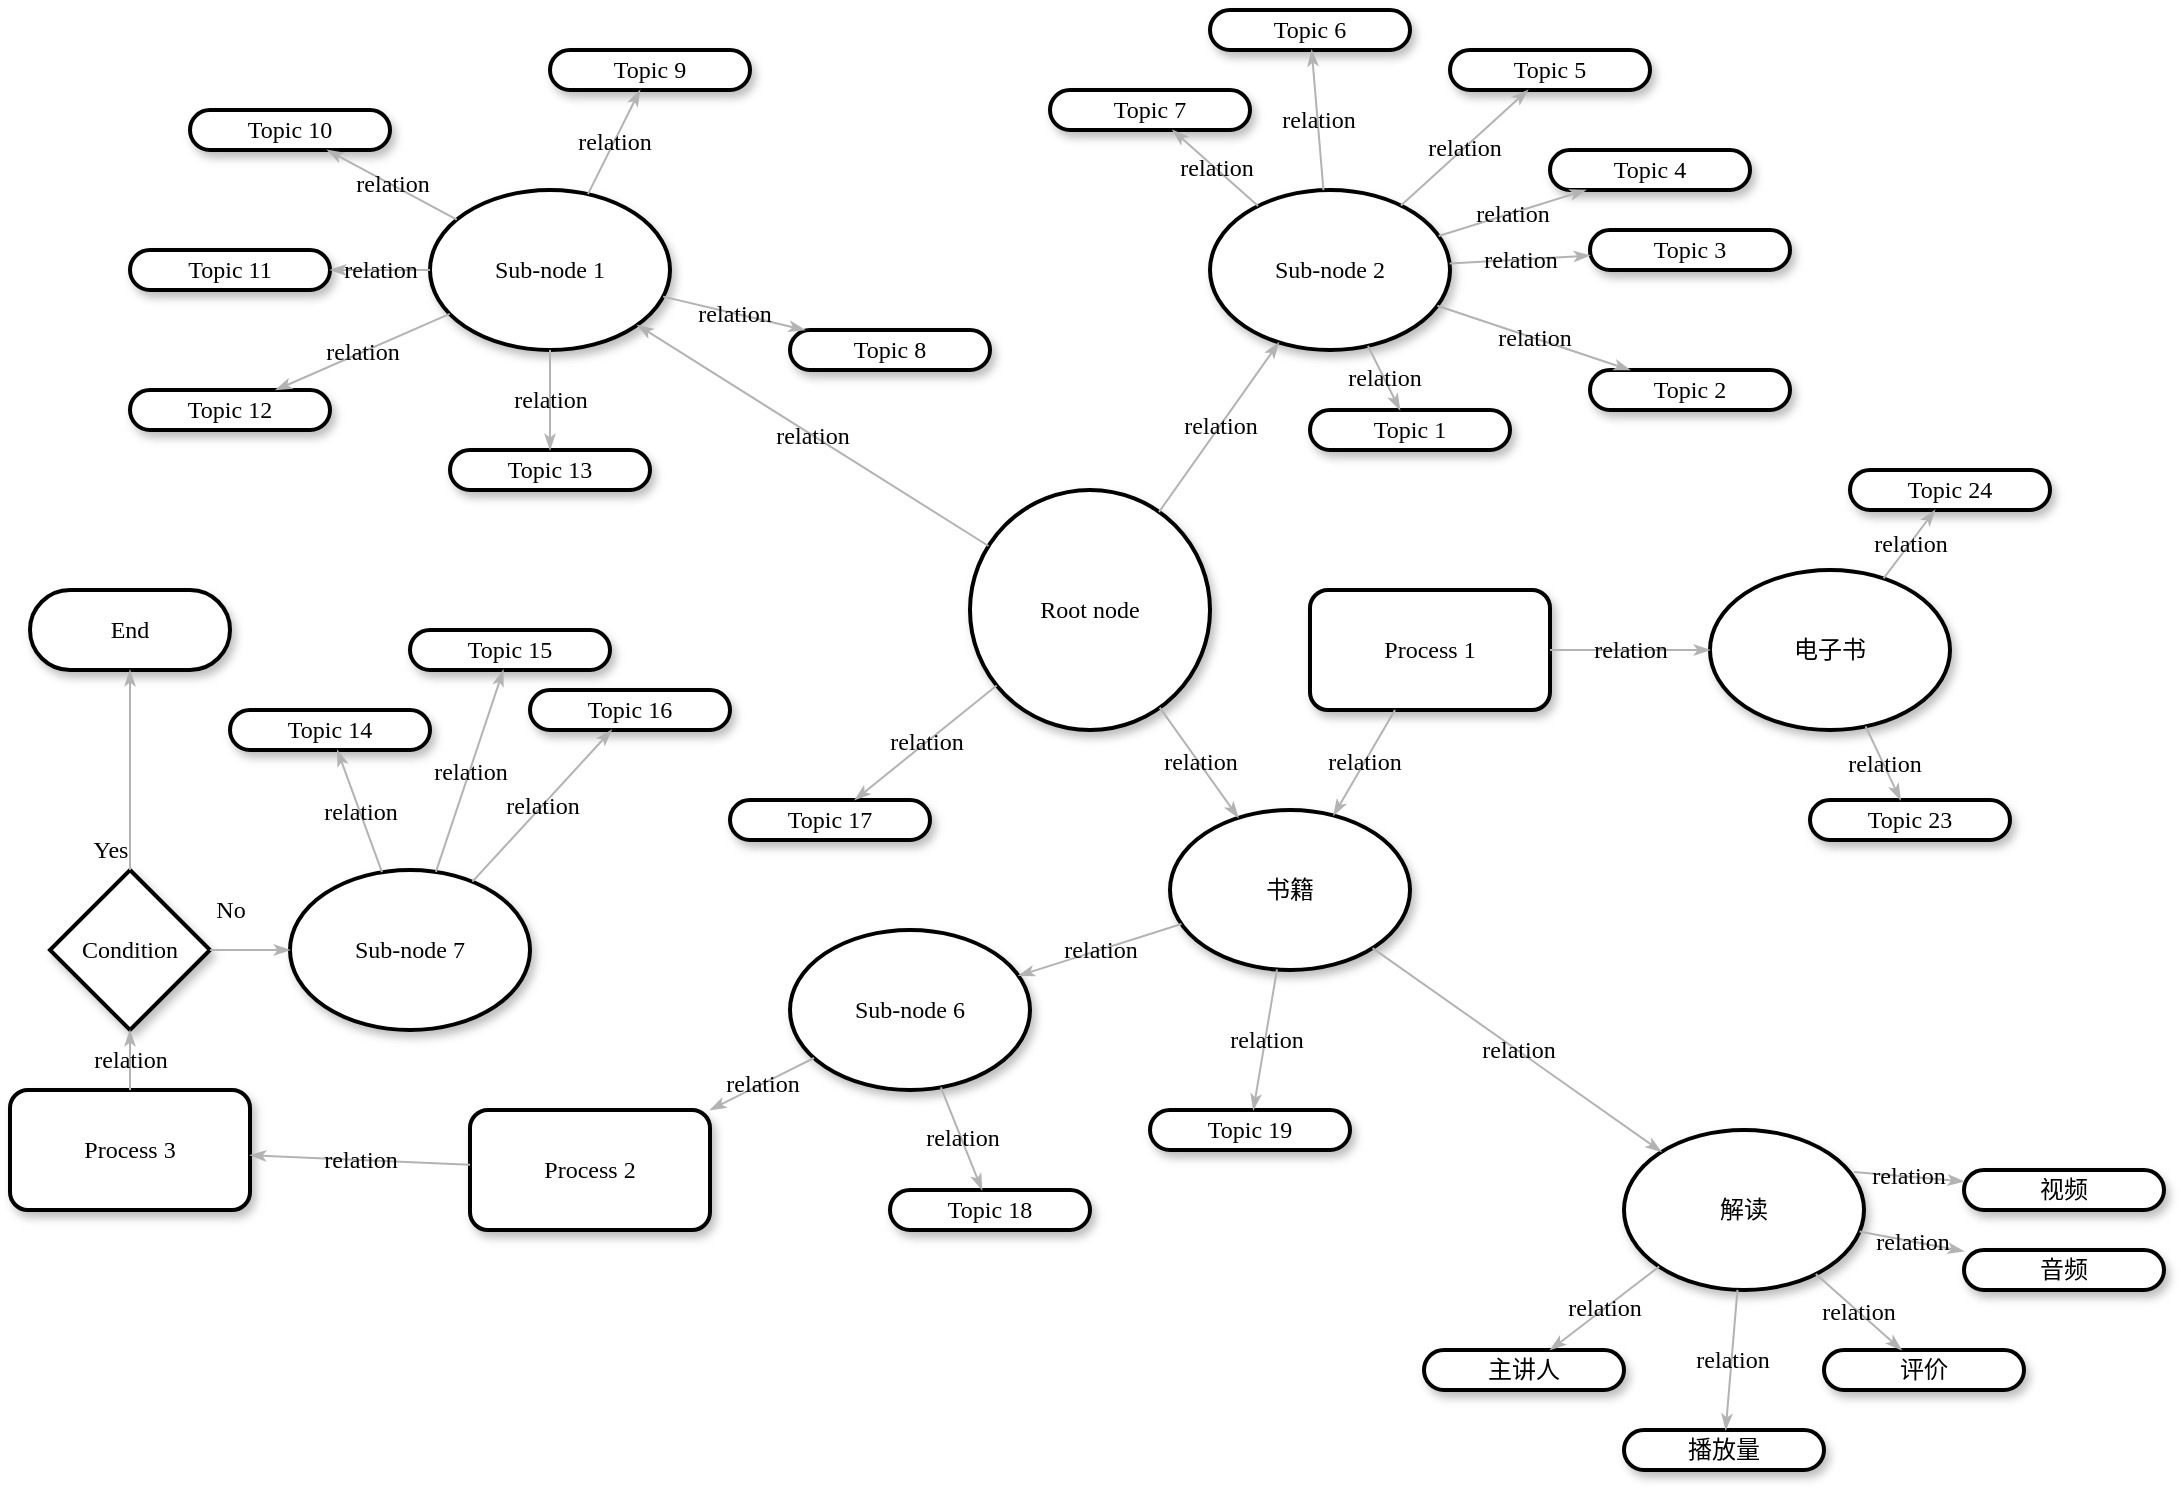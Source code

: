 <mxfile version="21.0.6" type="github" pages="2">
  <diagram name="第 1 页" id="LHGgT_KMwW7Ryz2qY2tI">
    <mxGraphModel dx="1306" dy="843" grid="1" gridSize="10" guides="1" tooltips="1" connect="1" arrows="1" fold="1" page="1" pageScale="1" pageWidth="827" pageHeight="1169" math="0" shadow="0">
      <root>
        <mxCell id="0" />
        <mxCell id="1" parent="0" />
        <mxCell id="oK9c064ExcJ41yOFLu6--1" value="&lt;span&gt;Topic 10&lt;/span&gt;" style="whiteSpace=wrap;html=1;rounded=1;shadow=1;comic=0;labelBackgroundColor=none;strokeWidth=2;fontFamily=Verdana;fontSize=12;align=center;arcSize=50;" vertex="1" parent="1">
          <mxGeometry x="110" y="270" width="100" height="20" as="geometry" />
        </mxCell>
        <mxCell id="oK9c064ExcJ41yOFLu6--2" value="Sub-node 1" style="ellipse;whiteSpace=wrap;html=1;rounded=1;shadow=1;comic=0;labelBackgroundColor=none;strokeWidth=2;fontFamily=Verdana;fontSize=12;align=center;" vertex="1" parent="1">
          <mxGeometry x="230" y="310" width="120" height="80" as="geometry" />
        </mxCell>
        <mxCell id="oK9c064ExcJ41yOFLu6--3" value="&lt;span&gt;Sub-node 2&lt;/span&gt;" style="ellipse;whiteSpace=wrap;html=1;rounded=1;shadow=1;comic=0;labelBackgroundColor=none;strokeWidth=2;fontFamily=Verdana;fontSize=12;align=center;" vertex="1" parent="1">
          <mxGeometry x="620" y="310" width="120" height="80" as="geometry" />
        </mxCell>
        <mxCell id="oK9c064ExcJ41yOFLu6--4" value="Root node" style="ellipse;whiteSpace=wrap;html=1;rounded=1;shadow=1;comic=0;labelBackgroundColor=none;strokeWidth=2;fontFamily=Verdana;fontSize=12;align=center;" vertex="1" parent="1">
          <mxGeometry x="500" y="460" width="120" height="120" as="geometry" />
        </mxCell>
        <mxCell id="oK9c064ExcJ41yOFLu6--5" value="&lt;span&gt;书籍&lt;/span&gt;" style="ellipse;whiteSpace=wrap;html=1;rounded=1;shadow=1;comic=0;labelBackgroundColor=none;strokeWidth=2;fontFamily=Verdana;fontSize=12;align=center;" vertex="1" parent="1">
          <mxGeometry x="600" y="620" width="120" height="80" as="geometry" />
        </mxCell>
        <mxCell id="oK9c064ExcJ41yOFLu6--6" value="&lt;span&gt;解读&lt;/span&gt;" style="ellipse;whiteSpace=wrap;html=1;rounded=1;shadow=1;comic=0;labelBackgroundColor=none;strokeWidth=2;fontFamily=Verdana;fontSize=12;align=center;" vertex="1" parent="1">
          <mxGeometry x="827" y="780" width="120" height="80" as="geometry" />
        </mxCell>
        <mxCell id="oK9c064ExcJ41yOFLu6--7" value="&lt;span&gt;Sub-node 6&lt;/span&gt;" style="ellipse;whiteSpace=wrap;html=1;rounded=1;shadow=1;comic=0;labelBackgroundColor=none;strokeWidth=2;fontFamily=Verdana;fontSize=12;align=center;" vertex="1" parent="1">
          <mxGeometry x="410" y="680" width="120" height="80" as="geometry" />
        </mxCell>
        <mxCell id="oK9c064ExcJ41yOFLu6--8" value="&lt;span&gt;Topic 11&lt;/span&gt;" style="whiteSpace=wrap;html=1;rounded=1;shadow=1;comic=0;labelBackgroundColor=none;strokeWidth=2;fontFamily=Verdana;fontSize=12;align=center;arcSize=50;" vertex="1" parent="1">
          <mxGeometry x="80" y="340" width="100" height="20" as="geometry" />
        </mxCell>
        <mxCell id="oK9c064ExcJ41yOFLu6--9" value="&lt;span&gt;Topic 12&lt;/span&gt;" style="whiteSpace=wrap;html=1;rounded=1;shadow=1;comic=0;labelBackgroundColor=none;strokeWidth=2;fontFamily=Verdana;fontSize=12;align=center;arcSize=50;" vertex="1" parent="1">
          <mxGeometry x="80" y="410" width="100" height="20" as="geometry" />
        </mxCell>
        <mxCell id="oK9c064ExcJ41yOFLu6--10" value="&lt;span&gt;Topic 9&lt;/span&gt;" style="whiteSpace=wrap;html=1;rounded=1;shadow=1;comic=0;labelBackgroundColor=none;strokeWidth=2;fontFamily=Verdana;fontSize=12;align=center;arcSize=50;" vertex="1" parent="1">
          <mxGeometry x="290" y="240" width="100" height="20" as="geometry" />
        </mxCell>
        <mxCell id="oK9c064ExcJ41yOFLu6--11" value="&lt;span&gt;Topic 7&lt;/span&gt;" style="whiteSpace=wrap;html=1;rounded=1;shadow=1;comic=0;labelBackgroundColor=none;strokeWidth=2;fontFamily=Verdana;fontSize=12;align=center;arcSize=50;" vertex="1" parent="1">
          <mxGeometry x="540" y="260" width="100" height="20" as="geometry" />
        </mxCell>
        <mxCell id="oK9c064ExcJ41yOFLu6--12" value="&lt;span&gt;评价&lt;/span&gt;" style="whiteSpace=wrap;html=1;rounded=1;shadow=1;comic=0;labelBackgroundColor=none;strokeWidth=2;fontFamily=Verdana;fontSize=12;align=center;arcSize=50;" vertex="1" parent="1">
          <mxGeometry x="927" y="890" width="100" height="20" as="geometry" />
        </mxCell>
        <mxCell id="oK9c064ExcJ41yOFLu6--13" value="音频" style="whiteSpace=wrap;html=1;rounded=1;shadow=1;comic=0;labelBackgroundColor=none;strokeWidth=2;fontFamily=Verdana;fontSize=12;align=center;arcSize=50;" vertex="1" parent="1">
          <mxGeometry x="997" y="840" width="100" height="20" as="geometry" />
        </mxCell>
        <mxCell id="oK9c064ExcJ41yOFLu6--14" value="&lt;span&gt;Topic 6&lt;/span&gt;" style="whiteSpace=wrap;html=1;rounded=1;shadow=1;comic=0;labelBackgroundColor=none;strokeWidth=2;fontFamily=Verdana;fontSize=12;align=center;arcSize=50;" vertex="1" parent="1">
          <mxGeometry x="620" y="220" width="100" height="20" as="geometry" />
        </mxCell>
        <mxCell id="oK9c064ExcJ41yOFLu6--15" value="&lt;span&gt;Topic 5&lt;/span&gt;" style="whiteSpace=wrap;html=1;rounded=1;shadow=1;comic=0;labelBackgroundColor=none;strokeWidth=2;fontFamily=Verdana;fontSize=12;align=center;arcSize=50;" vertex="1" parent="1">
          <mxGeometry x="740" y="240" width="100" height="20" as="geometry" />
        </mxCell>
        <mxCell id="oK9c064ExcJ41yOFLu6--16" value="&lt;span&gt;Topic 4&lt;/span&gt;" style="whiteSpace=wrap;html=1;rounded=1;shadow=1;comic=0;labelBackgroundColor=none;strokeWidth=2;fontFamily=Verdana;fontSize=12;align=center;arcSize=50;" vertex="1" parent="1">
          <mxGeometry x="790" y="290" width="100" height="20" as="geometry" />
        </mxCell>
        <mxCell id="oK9c064ExcJ41yOFLu6--17" value="&lt;span&gt;Topic 3&lt;/span&gt;" style="whiteSpace=wrap;html=1;rounded=1;shadow=1;comic=0;labelBackgroundColor=none;strokeWidth=2;fontFamily=Verdana;fontSize=12;align=center;arcSize=50;" vertex="1" parent="1">
          <mxGeometry x="810" y="330" width="100" height="20" as="geometry" />
        </mxCell>
        <mxCell id="oK9c064ExcJ41yOFLu6--18" value="&lt;span&gt;Topic 2&lt;/span&gt;" style="whiteSpace=wrap;html=1;rounded=1;shadow=1;comic=0;labelBackgroundColor=none;strokeWidth=2;fontFamily=Verdana;fontSize=12;align=center;arcSize=50;" vertex="1" parent="1">
          <mxGeometry x="810" y="400" width="100" height="20" as="geometry" />
        </mxCell>
        <mxCell id="oK9c064ExcJ41yOFLu6--19" value="Topic 1" style="whiteSpace=wrap;html=1;rounded=1;shadow=1;comic=0;labelBackgroundColor=none;strokeWidth=2;fontFamily=Verdana;fontSize=12;align=center;arcSize=50;" vertex="1" parent="1">
          <mxGeometry x="670" y="420" width="100" height="20" as="geometry" />
        </mxCell>
        <mxCell id="oK9c064ExcJ41yOFLu6--20" value="&lt;span&gt;播放量&lt;/span&gt;" style="whiteSpace=wrap;html=1;rounded=1;shadow=1;comic=0;labelBackgroundColor=none;strokeWidth=2;fontFamily=Verdana;fontSize=12;align=center;arcSize=50;" vertex="1" parent="1">
          <mxGeometry x="827" y="930" width="100" height="20" as="geometry" />
        </mxCell>
        <mxCell id="oK9c064ExcJ41yOFLu6--21" value="End" style="whiteSpace=wrap;html=1;rounded=1;shadow=1;comic=0;labelBackgroundColor=none;strokeWidth=2;fontFamily=Verdana;fontSize=12;align=center;arcSize=50;" vertex="1" parent="1">
          <mxGeometry x="30" y="510" width="100" height="40" as="geometry" />
        </mxCell>
        <mxCell id="oK9c064ExcJ41yOFLu6--22" value="Condition" style="rhombus;whiteSpace=wrap;html=1;rounded=0;shadow=1;comic=0;labelBackgroundColor=none;strokeWidth=2;fontFamily=Verdana;fontSize=12;align=center;" vertex="1" parent="1">
          <mxGeometry x="40" y="650" width="80" height="80" as="geometry" />
        </mxCell>
        <mxCell id="oK9c064ExcJ41yOFLu6--23" value="&lt;span&gt;Process 3&lt;/span&gt;" style="rounded=1;whiteSpace=wrap;html=1;shadow=1;comic=0;labelBackgroundColor=none;strokeWidth=2;fontFamily=Verdana;fontSize=12;align=center;" vertex="1" parent="1">
          <mxGeometry x="20" y="760" width="120" height="60" as="geometry" />
        </mxCell>
        <mxCell id="oK9c064ExcJ41yOFLu6--24" value="Process 2" style="rounded=1;whiteSpace=wrap;html=1;shadow=1;comic=0;labelBackgroundColor=none;strokeWidth=2;fontFamily=Verdana;fontSize=12;align=center;" vertex="1" parent="1">
          <mxGeometry x="250" y="770" width="120" height="60" as="geometry" />
        </mxCell>
        <mxCell id="oK9c064ExcJ41yOFLu6--25" value="relation" style="edgeStyle=none;rounded=1;html=1;labelBackgroundColor=none;startArrow=none;startFill=0;startSize=5;endArrow=classicThin;endFill=1;endSize=5;jettySize=auto;orthogonalLoop=1;strokeColor=#B3B3B3;strokeWidth=1;fontFamily=Verdana;fontSize=12" edge="1" parent="1" source="oK9c064ExcJ41yOFLu6--2" target="oK9c064ExcJ41yOFLu6--10">
          <mxGeometry relative="1" as="geometry" />
        </mxCell>
        <mxCell id="oK9c064ExcJ41yOFLu6--26" value="relation" style="edgeStyle=none;rounded=1;html=1;labelBackgroundColor=none;startArrow=none;startFill=0;startSize=5;endArrow=classicThin;endFill=1;endSize=5;jettySize=auto;orthogonalLoop=1;strokeColor=#B3B3B3;strokeWidth=1;fontFamily=Verdana;fontSize=12" edge="1" parent="1" source="oK9c064ExcJ41yOFLu6--2" target="oK9c064ExcJ41yOFLu6--1">
          <mxGeometry relative="1" as="geometry" />
        </mxCell>
        <mxCell id="oK9c064ExcJ41yOFLu6--27" value="relation" style="edgeStyle=none;rounded=1;html=1;labelBackgroundColor=none;startArrow=none;startFill=0;startSize=5;endArrow=classicThin;endFill=1;endSize=5;jettySize=auto;orthogonalLoop=1;strokeColor=#B3B3B3;strokeWidth=1;fontFamily=Verdana;fontSize=12" edge="1" parent="1" source="oK9c064ExcJ41yOFLu6--2" target="oK9c064ExcJ41yOFLu6--8">
          <mxGeometry relative="1" as="geometry" />
        </mxCell>
        <mxCell id="oK9c064ExcJ41yOFLu6--28" value="relation" style="edgeStyle=none;rounded=1;html=1;labelBackgroundColor=none;startArrow=none;startFill=0;startSize=5;endArrow=classicThin;endFill=1;endSize=5;jettySize=auto;orthogonalLoop=1;strokeColor=#B3B3B3;strokeWidth=1;fontFamily=Verdana;fontSize=12" edge="1" parent="1" source="oK9c064ExcJ41yOFLu6--2" target="oK9c064ExcJ41yOFLu6--9">
          <mxGeometry relative="1" as="geometry" />
        </mxCell>
        <mxCell id="oK9c064ExcJ41yOFLu6--29" value="relation" style="edgeStyle=none;rounded=1;html=1;labelBackgroundColor=none;startArrow=none;startFill=0;startSize=5;endArrow=classicThin;endFill=1;endSize=5;jettySize=auto;orthogonalLoop=1;strokeColor=#B3B3B3;strokeWidth=1;fontFamily=Verdana;fontSize=12" edge="1" parent="1" source="oK9c064ExcJ41yOFLu6--4" target="oK9c064ExcJ41yOFLu6--2">
          <mxGeometry relative="1" as="geometry" />
        </mxCell>
        <mxCell id="oK9c064ExcJ41yOFLu6--30" value="relation" style="edgeStyle=none;rounded=1;html=1;labelBackgroundColor=none;startArrow=none;startFill=0;startSize=5;endArrow=classicThin;endFill=1;endSize=5;jettySize=auto;orthogonalLoop=1;strokeColor=#B3B3B3;strokeWidth=1;fontFamily=Verdana;fontSize=12" edge="1" parent="1" source="oK9c064ExcJ41yOFLu6--4" target="oK9c064ExcJ41yOFLu6--3">
          <mxGeometry relative="1" as="geometry" />
        </mxCell>
        <mxCell id="oK9c064ExcJ41yOFLu6--31" value="relation" style="edgeStyle=none;rounded=1;html=1;labelBackgroundColor=none;startArrow=none;startFill=0;startSize=5;endArrow=classicThin;endFill=1;endSize=5;jettySize=auto;orthogonalLoop=1;strokeColor=#B3B3B3;strokeWidth=1;fontFamily=Verdana;fontSize=12" edge="1" parent="1" source="oK9c064ExcJ41yOFLu6--4" target="oK9c064ExcJ41yOFLu6--5">
          <mxGeometry relative="1" as="geometry" />
        </mxCell>
        <mxCell id="oK9c064ExcJ41yOFLu6--32" value="relation" style="edgeStyle=none;rounded=1;html=1;labelBackgroundColor=none;startArrow=none;startFill=0;startSize=5;endArrow=classicThin;endFill=1;endSize=5;jettySize=auto;orthogonalLoop=1;strokeColor=#B3B3B3;strokeWidth=1;fontFamily=Verdana;fontSize=12" edge="1" parent="1" source="oK9c064ExcJ41yOFLu6--5" target="oK9c064ExcJ41yOFLu6--7">
          <mxGeometry relative="1" as="geometry" />
        </mxCell>
        <mxCell id="oK9c064ExcJ41yOFLu6--33" value="relation" style="edgeStyle=none;rounded=1;html=1;labelBackgroundColor=none;startArrow=none;startFill=0;startSize=5;endArrow=classicThin;endFill=1;endSize=5;jettySize=auto;orthogonalLoop=1;strokeColor=#B3B3B3;strokeWidth=1;fontFamily=Verdana;fontSize=12" edge="1" parent="1" source="oK9c064ExcJ41yOFLu6--5" target="oK9c064ExcJ41yOFLu6--6">
          <mxGeometry relative="1" as="geometry" />
        </mxCell>
        <mxCell id="oK9c064ExcJ41yOFLu6--34" value="relation" style="edgeStyle=none;rounded=1;html=1;labelBackgroundColor=none;startArrow=none;startFill=0;startSize=5;endArrow=classicThin;endFill=1;endSize=5;jettySize=auto;orthogonalLoop=1;strokeColor=#B3B3B3;strokeWidth=1;fontFamily=Verdana;fontSize=12" edge="1" parent="1" source="oK9c064ExcJ41yOFLu6--6" target="oK9c064ExcJ41yOFLu6--13">
          <mxGeometry relative="1" as="geometry" />
        </mxCell>
        <mxCell id="oK9c064ExcJ41yOFLu6--35" value="relation" style="edgeStyle=none;rounded=1;html=1;labelBackgroundColor=none;startArrow=none;startFill=0;startSize=5;endArrow=classicThin;endFill=1;endSize=5;jettySize=auto;orthogonalLoop=1;strokeColor=#B3B3B3;strokeWidth=1;fontFamily=Verdana;fontSize=12" edge="1" parent="1" source="oK9c064ExcJ41yOFLu6--6" target="oK9c064ExcJ41yOFLu6--12">
          <mxGeometry relative="1" as="geometry" />
        </mxCell>
        <mxCell id="oK9c064ExcJ41yOFLu6--36" value="relation" style="edgeStyle=none;rounded=1;html=1;labelBackgroundColor=none;startArrow=none;startFill=0;startSize=5;endArrow=classicThin;endFill=1;endSize=5;jettySize=auto;orthogonalLoop=1;strokeColor=#B3B3B3;strokeWidth=1;fontFamily=Verdana;fontSize=12" edge="1" parent="1" source="oK9c064ExcJ41yOFLu6--6" target="oK9c064ExcJ41yOFLu6--20">
          <mxGeometry relative="1" as="geometry" />
        </mxCell>
        <mxCell id="oK9c064ExcJ41yOFLu6--37" value="relation" style="edgeStyle=none;rounded=1;html=1;labelBackgroundColor=none;startArrow=none;startFill=0;startSize=5;endArrow=classicThin;endFill=1;endSize=5;jettySize=auto;orthogonalLoop=1;strokeColor=#B3B3B3;strokeWidth=1;fontFamily=Verdana;fontSize=12" edge="1" parent="1" source="oK9c064ExcJ41yOFLu6--3" target="oK9c064ExcJ41yOFLu6--19">
          <mxGeometry relative="1" as="geometry" />
        </mxCell>
        <mxCell id="oK9c064ExcJ41yOFLu6--38" value="relation" style="edgeStyle=none;rounded=1;html=1;labelBackgroundColor=none;startArrow=none;startFill=0;startSize=5;endArrow=classicThin;endFill=1;endSize=5;jettySize=auto;orthogonalLoop=1;strokeColor=#B3B3B3;strokeWidth=1;fontFamily=Verdana;fontSize=12" edge="1" parent="1" source="oK9c064ExcJ41yOFLu6--3" target="oK9c064ExcJ41yOFLu6--18">
          <mxGeometry relative="1" as="geometry" />
        </mxCell>
        <mxCell id="oK9c064ExcJ41yOFLu6--39" value="relation" style="edgeStyle=none;rounded=1;html=1;labelBackgroundColor=none;startArrow=none;startFill=0;startSize=5;endArrow=classicThin;endFill=1;endSize=5;jettySize=auto;orthogonalLoop=1;strokeColor=#B3B3B3;strokeWidth=1;fontFamily=Verdana;fontSize=12" edge="1" parent="1" source="oK9c064ExcJ41yOFLu6--3" target="oK9c064ExcJ41yOFLu6--17">
          <mxGeometry relative="1" as="geometry" />
        </mxCell>
        <mxCell id="oK9c064ExcJ41yOFLu6--40" value="relation" style="edgeStyle=none;rounded=1;html=1;labelBackgroundColor=none;startArrow=none;startFill=0;startSize=5;endArrow=classicThin;endFill=1;endSize=5;jettySize=auto;orthogonalLoop=1;strokeColor=#B3B3B3;strokeWidth=1;fontFamily=Verdana;fontSize=12" edge="1" parent="1" source="oK9c064ExcJ41yOFLu6--3" target="oK9c064ExcJ41yOFLu6--16">
          <mxGeometry relative="1" as="geometry" />
        </mxCell>
        <mxCell id="oK9c064ExcJ41yOFLu6--41" value="relation" style="edgeStyle=none;rounded=1;html=1;labelBackgroundColor=none;startArrow=none;startFill=0;startSize=5;endArrow=classicThin;endFill=1;endSize=5;jettySize=auto;orthogonalLoop=1;strokeColor=#B3B3B3;strokeWidth=1;fontFamily=Verdana;fontSize=12" edge="1" parent="1" source="oK9c064ExcJ41yOFLu6--3" target="oK9c064ExcJ41yOFLu6--15">
          <mxGeometry relative="1" as="geometry" />
        </mxCell>
        <mxCell id="oK9c064ExcJ41yOFLu6--42" value="relation" style="edgeStyle=none;rounded=1;html=1;labelBackgroundColor=none;startArrow=none;startFill=0;startSize=5;endArrow=classicThin;endFill=1;endSize=5;jettySize=auto;orthogonalLoop=1;strokeColor=#B3B3B3;strokeWidth=1;fontFamily=Verdana;fontSize=12" edge="1" parent="1" source="oK9c064ExcJ41yOFLu6--3" target="oK9c064ExcJ41yOFLu6--14">
          <mxGeometry relative="1" as="geometry" />
        </mxCell>
        <mxCell id="oK9c064ExcJ41yOFLu6--43" value="relation" style="edgeStyle=none;rounded=1;html=1;labelBackgroundColor=none;startArrow=none;startFill=0;startSize=5;endArrow=classicThin;endFill=1;endSize=5;jettySize=auto;orthogonalLoop=1;strokeColor=#B3B3B3;strokeWidth=1;fontFamily=Verdana;fontSize=12" edge="1" parent="1" source="oK9c064ExcJ41yOFLu6--3" target="oK9c064ExcJ41yOFLu6--11">
          <mxGeometry relative="1" as="geometry" />
        </mxCell>
        <mxCell id="oK9c064ExcJ41yOFLu6--44" value="relation" style="edgeStyle=none;rounded=1;html=1;labelBackgroundColor=none;startArrow=none;startFill=0;startSize=5;endArrow=classicThin;endFill=1;endSize=5;jettySize=auto;orthogonalLoop=1;strokeColor=#B3B3B3;strokeWidth=1;fontFamily=Verdana;fontSize=12" edge="1" parent="1" source="oK9c064ExcJ41yOFLu6--7" target="oK9c064ExcJ41yOFLu6--24">
          <mxGeometry relative="1" as="geometry" />
        </mxCell>
        <mxCell id="oK9c064ExcJ41yOFLu6--45" value="relation" style="edgeStyle=none;rounded=1;html=1;labelBackgroundColor=none;startArrow=none;startFill=0;startSize=5;endArrow=classicThin;endFill=1;endSize=5;jettySize=auto;orthogonalLoop=1;strokeColor=#B3B3B3;strokeWidth=1;fontFamily=Verdana;fontSize=12" edge="1" parent="1" source="oK9c064ExcJ41yOFLu6--24" target="oK9c064ExcJ41yOFLu6--23">
          <mxGeometry relative="1" as="geometry" />
        </mxCell>
        <mxCell id="oK9c064ExcJ41yOFLu6--46" value="relation" style="edgeStyle=none;rounded=1;html=1;labelBackgroundColor=none;startArrow=none;startFill=0;startSize=5;endArrow=classicThin;endFill=1;endSize=5;jettySize=auto;orthogonalLoop=1;strokeColor=#B3B3B3;strokeWidth=1;fontFamily=Verdana;fontSize=12" edge="1" parent="1" source="oK9c064ExcJ41yOFLu6--23" target="oK9c064ExcJ41yOFLu6--22">
          <mxGeometry relative="1" as="geometry" />
        </mxCell>
        <mxCell id="oK9c064ExcJ41yOFLu6--47" value="Yes" style="edgeStyle=none;rounded=1;html=1;labelBackgroundColor=none;startArrow=none;startFill=0;startSize=5;endArrow=classicThin;endFill=1;endSize=5;jettySize=auto;orthogonalLoop=1;strokeColor=#B3B3B3;strokeWidth=1;fontFamily=Verdana;fontSize=12" edge="1" parent="1" source="oK9c064ExcJ41yOFLu6--22" target="oK9c064ExcJ41yOFLu6--21">
          <mxGeometry x="-0.793" y="10" relative="1" as="geometry">
            <mxPoint as="offset" />
          </mxGeometry>
        </mxCell>
        <mxCell id="oK9c064ExcJ41yOFLu6--48" value="Process 1" style="rounded=1;whiteSpace=wrap;html=1;shadow=1;comic=0;labelBackgroundColor=none;strokeWidth=2;fontFamily=Verdana;fontSize=12;align=center;" vertex="1" parent="1">
          <mxGeometry x="670" y="510" width="120" height="60" as="geometry" />
        </mxCell>
        <mxCell id="oK9c064ExcJ41yOFLu6--49" value="&lt;span&gt;电子书&lt;/span&gt;" style="ellipse;whiteSpace=wrap;html=1;rounded=1;shadow=1;comic=0;labelBackgroundColor=none;strokeWidth=2;fontFamily=Verdana;fontSize=12;align=center;" vertex="1" parent="1">
          <mxGeometry x="870" y="500" width="120" height="80" as="geometry" />
        </mxCell>
        <mxCell id="oK9c064ExcJ41yOFLu6--50" value="&lt;span&gt;Topic 24&lt;/span&gt;" style="whiteSpace=wrap;html=1;rounded=1;shadow=1;comic=0;labelBackgroundColor=none;strokeWidth=2;fontFamily=Verdana;fontSize=12;align=center;arcSize=50;" vertex="1" parent="1">
          <mxGeometry x="940" y="450" width="100" height="20" as="geometry" />
        </mxCell>
        <mxCell id="oK9c064ExcJ41yOFLu6--51" value="&lt;span&gt;Topic 23&lt;/span&gt;" style="whiteSpace=wrap;html=1;rounded=1;shadow=1;comic=0;labelBackgroundColor=none;strokeWidth=2;fontFamily=Verdana;fontSize=12;align=center;arcSize=50;" vertex="1" parent="1">
          <mxGeometry x="920" y="615" width="100" height="20" as="geometry" />
        </mxCell>
        <mxCell id="oK9c064ExcJ41yOFLu6--52" value="&lt;span&gt;Topic 8&lt;/span&gt;" style="whiteSpace=wrap;html=1;rounded=1;shadow=1;comic=0;labelBackgroundColor=none;strokeWidth=2;fontFamily=Verdana;fontSize=12;align=center;arcSize=50;" vertex="1" parent="1">
          <mxGeometry x="410" y="380" width="100" height="20" as="geometry" />
        </mxCell>
        <mxCell id="oK9c064ExcJ41yOFLu6--53" value="&lt;span&gt;Topic 13&lt;/span&gt;" style="whiteSpace=wrap;html=1;rounded=1;shadow=1;comic=0;labelBackgroundColor=none;strokeWidth=2;fontFamily=Verdana;fontSize=12;align=center;arcSize=50;" vertex="1" parent="1">
          <mxGeometry x="240" y="440" width="100" height="20" as="geometry" />
        </mxCell>
        <mxCell id="oK9c064ExcJ41yOFLu6--54" value="&lt;span&gt;Topic 19&lt;/span&gt;" style="whiteSpace=wrap;html=1;rounded=1;shadow=1;comic=0;labelBackgroundColor=none;strokeWidth=2;fontFamily=Verdana;fontSize=12;align=center;arcSize=50;" vertex="1" parent="1">
          <mxGeometry x="590" y="770" width="100" height="20" as="geometry" />
        </mxCell>
        <mxCell id="oK9c064ExcJ41yOFLu6--55" value="&lt;span&gt;Topic 18&lt;/span&gt;" style="whiteSpace=wrap;html=1;rounded=1;shadow=1;comic=0;labelBackgroundColor=none;strokeWidth=2;fontFamily=Verdana;fontSize=12;align=center;arcSize=50;" vertex="1" parent="1">
          <mxGeometry x="460" y="810" width="100" height="20" as="geometry" />
        </mxCell>
        <mxCell id="oK9c064ExcJ41yOFLu6--56" value="&lt;span&gt;Topic 17&lt;/span&gt;" style="whiteSpace=wrap;html=1;rounded=1;shadow=1;comic=0;labelBackgroundColor=none;strokeWidth=2;fontFamily=Verdana;fontSize=12;align=center;arcSize=50;" vertex="1" parent="1">
          <mxGeometry x="380" y="615" width="100" height="20" as="geometry" />
        </mxCell>
        <mxCell id="oK9c064ExcJ41yOFLu6--57" value="relation" style="edgeStyle=none;rounded=1;html=1;labelBackgroundColor=none;startArrow=none;startFill=0;startSize=5;endArrow=classicThin;endFill=1;endSize=5;jettySize=auto;orthogonalLoop=1;strokeColor=#B3B3B3;strokeWidth=1;fontFamily=Verdana;fontSize=12" edge="1" parent="1" source="oK9c064ExcJ41yOFLu6--2" target="oK9c064ExcJ41yOFLu6--52">
          <mxGeometry relative="1" as="geometry" />
        </mxCell>
        <mxCell id="oK9c064ExcJ41yOFLu6--58" value="relation" style="edgeStyle=none;rounded=1;html=1;labelBackgroundColor=none;startArrow=none;startFill=0;startSize=5;endArrow=classicThin;endFill=1;endSize=5;jettySize=auto;orthogonalLoop=1;strokeColor=#B3B3B3;strokeWidth=1;fontFamily=Verdana;fontSize=12" edge="1" parent="1" source="oK9c064ExcJ41yOFLu6--2" target="oK9c064ExcJ41yOFLu6--53">
          <mxGeometry relative="1" as="geometry" />
        </mxCell>
        <mxCell id="oK9c064ExcJ41yOFLu6--59" value="relation" style="edgeStyle=none;rounded=1;html=1;labelBackgroundColor=none;startArrow=none;startFill=0;startSize=5;endArrow=classicThin;endFill=1;endSize=5;jettySize=auto;orthogonalLoop=1;strokeColor=#B3B3B3;strokeWidth=1;fontFamily=Verdana;fontSize=12" edge="1" parent="1" source="oK9c064ExcJ41yOFLu6--49" target="oK9c064ExcJ41yOFLu6--50">
          <mxGeometry relative="1" as="geometry" />
        </mxCell>
        <mxCell id="oK9c064ExcJ41yOFLu6--60" value="relation" style="edgeStyle=none;rounded=1;html=1;labelBackgroundColor=none;startArrow=none;startFill=0;startSize=5;endArrow=classicThin;endFill=1;endSize=5;jettySize=auto;orthogonalLoop=1;strokeColor=#B3B3B3;strokeWidth=1;fontFamily=Verdana;fontSize=12" edge="1" parent="1" source="oK9c064ExcJ41yOFLu6--49" target="oK9c064ExcJ41yOFLu6--51">
          <mxGeometry relative="1" as="geometry" />
        </mxCell>
        <mxCell id="oK9c064ExcJ41yOFLu6--61" value="relation" style="edgeStyle=none;rounded=1;html=1;labelBackgroundColor=none;startArrow=none;startFill=0;startSize=5;endArrow=classicThin;endFill=1;endSize=5;jettySize=auto;orthogonalLoop=1;strokeColor=#B3B3B3;strokeWidth=1;fontFamily=Verdana;fontSize=12" edge="1" parent="1" source="oK9c064ExcJ41yOFLu6--48" target="oK9c064ExcJ41yOFLu6--49">
          <mxGeometry relative="1" as="geometry" />
        </mxCell>
        <mxCell id="oK9c064ExcJ41yOFLu6--62" value="relation" style="edgeStyle=none;rounded=1;html=1;labelBackgroundColor=none;startArrow=none;startFill=0;startSize=5;endArrow=classicThin;endFill=1;endSize=5;jettySize=auto;orthogonalLoop=1;strokeColor=#B3B3B3;strokeWidth=1;fontFamily=Verdana;fontSize=12" edge="1" parent="1" source="oK9c064ExcJ41yOFLu6--48" target="oK9c064ExcJ41yOFLu6--5">
          <mxGeometry relative="1" as="geometry" />
        </mxCell>
        <mxCell id="oK9c064ExcJ41yOFLu6--63" value="&lt;span&gt;Sub-node 7&lt;/span&gt;" style="ellipse;whiteSpace=wrap;html=1;rounded=1;shadow=1;comic=0;labelBackgroundColor=none;strokeWidth=2;fontFamily=Verdana;fontSize=12;align=center;" vertex="1" parent="1">
          <mxGeometry x="160" y="650" width="120" height="80" as="geometry" />
        </mxCell>
        <mxCell id="oK9c064ExcJ41yOFLu6--64" value="&lt;span&gt;Topic 16&lt;/span&gt;" style="whiteSpace=wrap;html=1;rounded=1;shadow=1;comic=0;labelBackgroundColor=none;strokeWidth=2;fontFamily=Verdana;fontSize=12;align=center;arcSize=50;" vertex="1" parent="1">
          <mxGeometry x="280" y="560" width="100" height="20" as="geometry" />
        </mxCell>
        <mxCell id="oK9c064ExcJ41yOFLu6--65" value="&lt;span&gt;Topic 15&lt;/span&gt;" style="whiteSpace=wrap;html=1;rounded=1;shadow=1;comic=0;labelBackgroundColor=none;strokeWidth=2;fontFamily=Verdana;fontSize=12;align=center;arcSize=50;" vertex="1" parent="1">
          <mxGeometry x="220" y="530" width="100" height="20" as="geometry" />
        </mxCell>
        <mxCell id="oK9c064ExcJ41yOFLu6--66" value="&lt;span&gt;Topic 14&lt;/span&gt;" style="whiteSpace=wrap;html=1;rounded=1;shadow=1;comic=0;labelBackgroundColor=none;strokeWidth=2;fontFamily=Verdana;fontSize=12;align=center;arcSize=50;" vertex="1" parent="1">
          <mxGeometry x="130" y="570" width="100" height="20" as="geometry" />
        </mxCell>
        <mxCell id="oK9c064ExcJ41yOFLu6--67" value="relation" style="edgeStyle=none;rounded=1;html=1;labelBackgroundColor=none;startArrow=none;startFill=0;startSize=5;endArrow=classicThin;endFill=1;endSize=5;jettySize=auto;orthogonalLoop=1;strokeColor=#B3B3B3;strokeWidth=1;fontFamily=Verdana;fontSize=12" edge="1" parent="1" source="oK9c064ExcJ41yOFLu6--63" target="oK9c064ExcJ41yOFLu6--66">
          <mxGeometry relative="1" as="geometry" />
        </mxCell>
        <mxCell id="oK9c064ExcJ41yOFLu6--68" value="relation" style="edgeStyle=none;rounded=1;html=1;labelBackgroundColor=none;startArrow=none;startFill=0;startSize=5;endArrow=classicThin;endFill=1;endSize=5;jettySize=auto;orthogonalLoop=1;strokeColor=#B3B3B3;strokeWidth=1;fontFamily=Verdana;fontSize=12" edge="1" parent="1" source="oK9c064ExcJ41yOFLu6--63" target="oK9c064ExcJ41yOFLu6--65">
          <mxGeometry relative="1" as="geometry" />
        </mxCell>
        <mxCell id="oK9c064ExcJ41yOFLu6--69" value="relation" style="edgeStyle=none;rounded=1;html=1;labelBackgroundColor=none;startArrow=none;startFill=0;startSize=5;endArrow=classicThin;endFill=1;endSize=5;jettySize=auto;orthogonalLoop=1;strokeColor=#B3B3B3;strokeWidth=1;fontFamily=Verdana;fontSize=12" edge="1" parent="1" source="oK9c064ExcJ41yOFLu6--63" target="oK9c064ExcJ41yOFLu6--64">
          <mxGeometry relative="1" as="geometry" />
        </mxCell>
        <mxCell id="oK9c064ExcJ41yOFLu6--70" value="No" style="edgeStyle=none;rounded=1;html=1;labelBackgroundColor=none;startArrow=none;startFill=0;startSize=5;endArrow=classicThin;endFill=1;endSize=5;jettySize=auto;orthogonalLoop=1;strokeColor=#B3B3B3;strokeWidth=1;fontFamily=Verdana;fontSize=12" edge="1" parent="1" source="oK9c064ExcJ41yOFLu6--22" target="oK9c064ExcJ41yOFLu6--63">
          <mxGeometry x="-0.504" y="20" relative="1" as="geometry">
            <mxPoint as="offset" />
          </mxGeometry>
        </mxCell>
        <mxCell id="oK9c064ExcJ41yOFLu6--71" value="relation" style="edgeStyle=none;rounded=1;html=1;labelBackgroundColor=none;startArrow=none;startFill=0;startSize=5;endArrow=classicThin;endFill=1;endSize=5;jettySize=auto;orthogonalLoop=1;strokeColor=#B3B3B3;strokeWidth=1;fontFamily=Verdana;fontSize=12" edge="1" parent="1" source="oK9c064ExcJ41yOFLu6--4" target="oK9c064ExcJ41yOFLu6--56">
          <mxGeometry relative="1" as="geometry" />
        </mxCell>
        <mxCell id="oK9c064ExcJ41yOFLu6--72" value="relation" style="edgeStyle=none;rounded=1;html=1;labelBackgroundColor=none;startArrow=none;startFill=0;startSize=5;endArrow=classicThin;endFill=1;endSize=5;jettySize=auto;orthogonalLoop=1;strokeColor=#B3B3B3;strokeWidth=1;fontFamily=Verdana;fontSize=12" edge="1" parent="1" source="oK9c064ExcJ41yOFLu6--5" target="oK9c064ExcJ41yOFLu6--54">
          <mxGeometry relative="1" as="geometry" />
        </mxCell>
        <mxCell id="oK9c064ExcJ41yOFLu6--73" value="relation" style="edgeStyle=none;rounded=1;html=1;labelBackgroundColor=none;startArrow=none;startFill=0;startSize=5;endArrow=classicThin;endFill=1;endSize=5;jettySize=auto;orthogonalLoop=1;strokeColor=#B3B3B3;strokeWidth=1;fontFamily=Verdana;fontSize=12" edge="1" parent="1" source="oK9c064ExcJ41yOFLu6--7" target="oK9c064ExcJ41yOFLu6--55">
          <mxGeometry relative="1" as="geometry" />
        </mxCell>
        <mxCell id="0NoSY26yRDO7lUuA1o2Z-2" value="视频" style="whiteSpace=wrap;html=1;rounded=1;shadow=1;comic=0;labelBackgroundColor=none;strokeWidth=2;fontFamily=Verdana;fontSize=12;align=center;arcSize=50;" vertex="1" parent="1">
          <mxGeometry x="997" y="800" width="100" height="20" as="geometry" />
        </mxCell>
        <mxCell id="0NoSY26yRDO7lUuA1o2Z-3" value="relation" style="edgeStyle=none;rounded=1;html=1;labelBackgroundColor=none;startArrow=none;startFill=0;startSize=5;endArrow=classicThin;endFill=1;endSize=5;jettySize=auto;orthogonalLoop=1;strokeColor=#B3B3B3;strokeWidth=1;fontFamily=Verdana;fontSize=12;exitX=0.958;exitY=0.263;exitDx=0;exitDy=0;exitPerimeter=0;" edge="1" parent="1" target="0NoSY26yRDO7lUuA1o2Z-2" source="oK9c064ExcJ41yOFLu6--6">
          <mxGeometry relative="1" as="geometry">
            <mxPoint x="945" y="791" as="sourcePoint" />
          </mxGeometry>
        </mxCell>
        <mxCell id="0NoSY26yRDO7lUuA1o2Z-4" value="主讲人" style="whiteSpace=wrap;html=1;rounded=1;shadow=1;comic=0;labelBackgroundColor=none;strokeWidth=2;fontFamily=Verdana;fontSize=12;align=center;arcSize=50;" vertex="1" parent="1">
          <mxGeometry x="727" y="890" width="100" height="20" as="geometry" />
        </mxCell>
        <mxCell id="0NoSY26yRDO7lUuA1o2Z-5" value="relation" style="edgeStyle=none;rounded=1;html=1;labelBackgroundColor=none;startArrow=none;startFill=0;startSize=5;endArrow=classicThin;endFill=1;endSize=5;jettySize=auto;orthogonalLoop=1;strokeColor=#B3B3B3;strokeWidth=1;fontFamily=Verdana;fontSize=12;exitX=0;exitY=1;exitDx=0;exitDy=0;" edge="1" parent="1" target="0NoSY26yRDO7lUuA1o2Z-4" source="oK9c064ExcJ41yOFLu6--6">
          <mxGeometry relative="1" as="geometry">
            <mxPoint x="675" y="881" as="sourcePoint" />
          </mxGeometry>
        </mxCell>
      </root>
    </mxGraphModel>
  </diagram>
  <diagram id="z3FjgcwrAvaSBaf-WgK2" name="第 2 页">
    <mxGraphModel dx="1306" dy="843" grid="1" gridSize="10" guides="1" tooltips="1" connect="1" arrows="1" fold="1" page="1" pageScale="1" pageWidth="827" pageHeight="1169" math="0" shadow="0">
      <root>
        <mxCell id="0" />
        <mxCell id="1" parent="0" />
        <mxCell id="DlFFiucN22qhMsprczZw-1" value="书籍" style="swimlane;fontStyle=0;childLayout=stackLayout;horizontal=1;startSize=26;fillColor=none;horizontalStack=0;resizeParent=1;resizeParentMax=0;resizeLast=0;collapsible=1;marginBottom=0;whiteSpace=wrap;html=1;" vertex="1" parent="1">
          <mxGeometry x="80" y="190" width="140" height="208" as="geometry" />
        </mxCell>
        <mxCell id="DlFFiucN22qhMsprczZw-2" value="书名" style="text;strokeColor=none;fillColor=none;align=left;verticalAlign=top;spacingLeft=4;spacingRight=4;overflow=hidden;rotatable=0;points=[[0,0.5],[1,0.5]];portConstraint=eastwest;whiteSpace=wrap;html=1;" vertex="1" parent="DlFFiucN22qhMsprczZw-1">
          <mxGeometry y="26" width="140" height="26" as="geometry" />
        </mxCell>
        <mxCell id="RbqiKuR6i_I7kaeO5Djs-4" value="图片&amp;nbsp;" style="text;strokeColor=none;fillColor=none;align=left;verticalAlign=top;spacingLeft=4;spacingRight=4;overflow=hidden;rotatable=0;points=[[0,0.5],[1,0.5]];portConstraint=eastwest;whiteSpace=wrap;html=1;" vertex="1" parent="DlFFiucN22qhMsprczZw-1">
          <mxGeometry y="52" width="140" height="26" as="geometry" />
        </mxCell>
        <mxCell id="RbqiKuR6i_I7kaeO5Djs-1" value="作者" style="text;strokeColor=none;fillColor=none;align=left;verticalAlign=top;spacingLeft=4;spacingRight=4;overflow=hidden;rotatable=0;points=[[0,0.5],[1,0.5]];portConstraint=eastwest;whiteSpace=wrap;html=1;" vertex="1" parent="DlFFiucN22qhMsprczZw-1">
          <mxGeometry y="78" width="140" height="26" as="geometry" />
        </mxCell>
        <mxCell id="DlFFiucN22qhMsprczZw-3" value="简介" style="text;strokeColor=none;fillColor=none;align=left;verticalAlign=top;spacingLeft=4;spacingRight=4;overflow=hidden;rotatable=0;points=[[0,0.5],[1,0.5]];portConstraint=eastwest;whiteSpace=wrap;html=1;" vertex="1" parent="DlFFiucN22qhMsprczZw-1">
          <mxGeometry y="104" width="140" height="26" as="geometry" />
        </mxCell>
        <mxCell id="DlFFiucN22qhMsprczZw-4" value="ISBN&lt;span style=&quot;white-space: pre;&quot;&gt;	&lt;/span&gt;" style="text;strokeColor=none;fillColor=none;align=left;verticalAlign=top;spacingLeft=4;spacingRight=4;overflow=hidden;rotatable=0;points=[[0,0.5],[1,0.5]];portConstraint=eastwest;whiteSpace=wrap;html=1;" vertex="1" parent="DlFFiucN22qhMsprczZw-1">
          <mxGeometry y="130" width="140" height="26" as="geometry" />
        </mxCell>
        <mxCell id="RbqiKuR6i_I7kaeO5Djs-2" value="版权方" style="text;strokeColor=none;fillColor=none;align=left;verticalAlign=top;spacingLeft=4;spacingRight=4;overflow=hidden;rotatable=0;points=[[0,0.5],[1,0.5]];portConstraint=eastwest;whiteSpace=wrap;html=1;" vertex="1" parent="DlFFiucN22qhMsprczZw-1">
          <mxGeometry y="156" width="140" height="26" as="geometry" />
        </mxCell>
        <mxCell id="RbqiKuR6i_I7kaeO5Djs-3" value="上线时间" style="text;strokeColor=none;fillColor=none;align=left;verticalAlign=top;spacingLeft=4;spacingRight=4;overflow=hidden;rotatable=0;points=[[0,0.5],[1,0.5]];portConstraint=eastwest;whiteSpace=wrap;html=1;" vertex="1" parent="DlFFiucN22qhMsprczZw-1">
          <mxGeometry y="182" width="140" height="26" as="geometry" />
        </mxCell>
      </root>
    </mxGraphModel>
  </diagram>
</mxfile>
